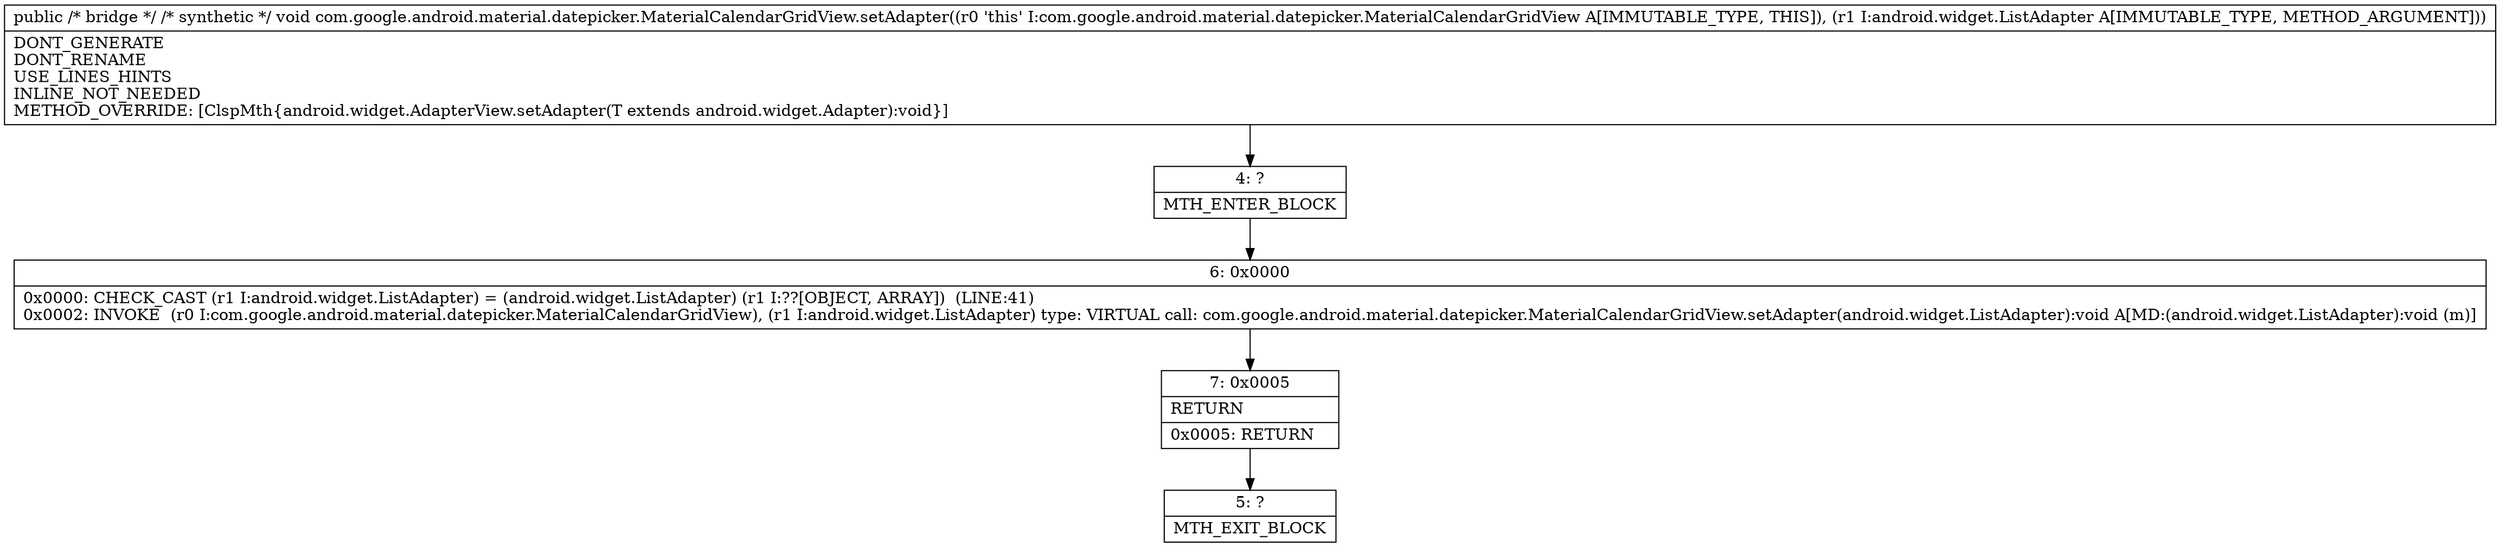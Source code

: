 digraph "CFG forcom.google.android.material.datepicker.MaterialCalendarGridView.setAdapter(Landroid\/widget\/Adapter;)V" {
Node_4 [shape=record,label="{4\:\ ?|MTH_ENTER_BLOCK\l}"];
Node_6 [shape=record,label="{6\:\ 0x0000|0x0000: CHECK_CAST (r1 I:android.widget.ListAdapter) = (android.widget.ListAdapter) (r1 I:??[OBJECT, ARRAY])  (LINE:41)\l0x0002: INVOKE  (r0 I:com.google.android.material.datepicker.MaterialCalendarGridView), (r1 I:android.widget.ListAdapter) type: VIRTUAL call: com.google.android.material.datepicker.MaterialCalendarGridView.setAdapter(android.widget.ListAdapter):void A[MD:(android.widget.ListAdapter):void (m)]\l}"];
Node_7 [shape=record,label="{7\:\ 0x0005|RETURN\l|0x0005: RETURN   \l}"];
Node_5 [shape=record,label="{5\:\ ?|MTH_EXIT_BLOCK\l}"];
MethodNode[shape=record,label="{public \/* bridge *\/ \/* synthetic *\/ void com.google.android.material.datepicker.MaterialCalendarGridView.setAdapter((r0 'this' I:com.google.android.material.datepicker.MaterialCalendarGridView A[IMMUTABLE_TYPE, THIS]), (r1 I:android.widget.ListAdapter A[IMMUTABLE_TYPE, METHOD_ARGUMENT]))  | DONT_GENERATE\lDONT_RENAME\lUSE_LINES_HINTS\lINLINE_NOT_NEEDED\lMETHOD_OVERRIDE: [ClspMth\{android.widget.AdapterView.setAdapter(T extends android.widget.Adapter):void\}]\l}"];
MethodNode -> Node_4;Node_4 -> Node_6;
Node_6 -> Node_7;
Node_7 -> Node_5;
}

